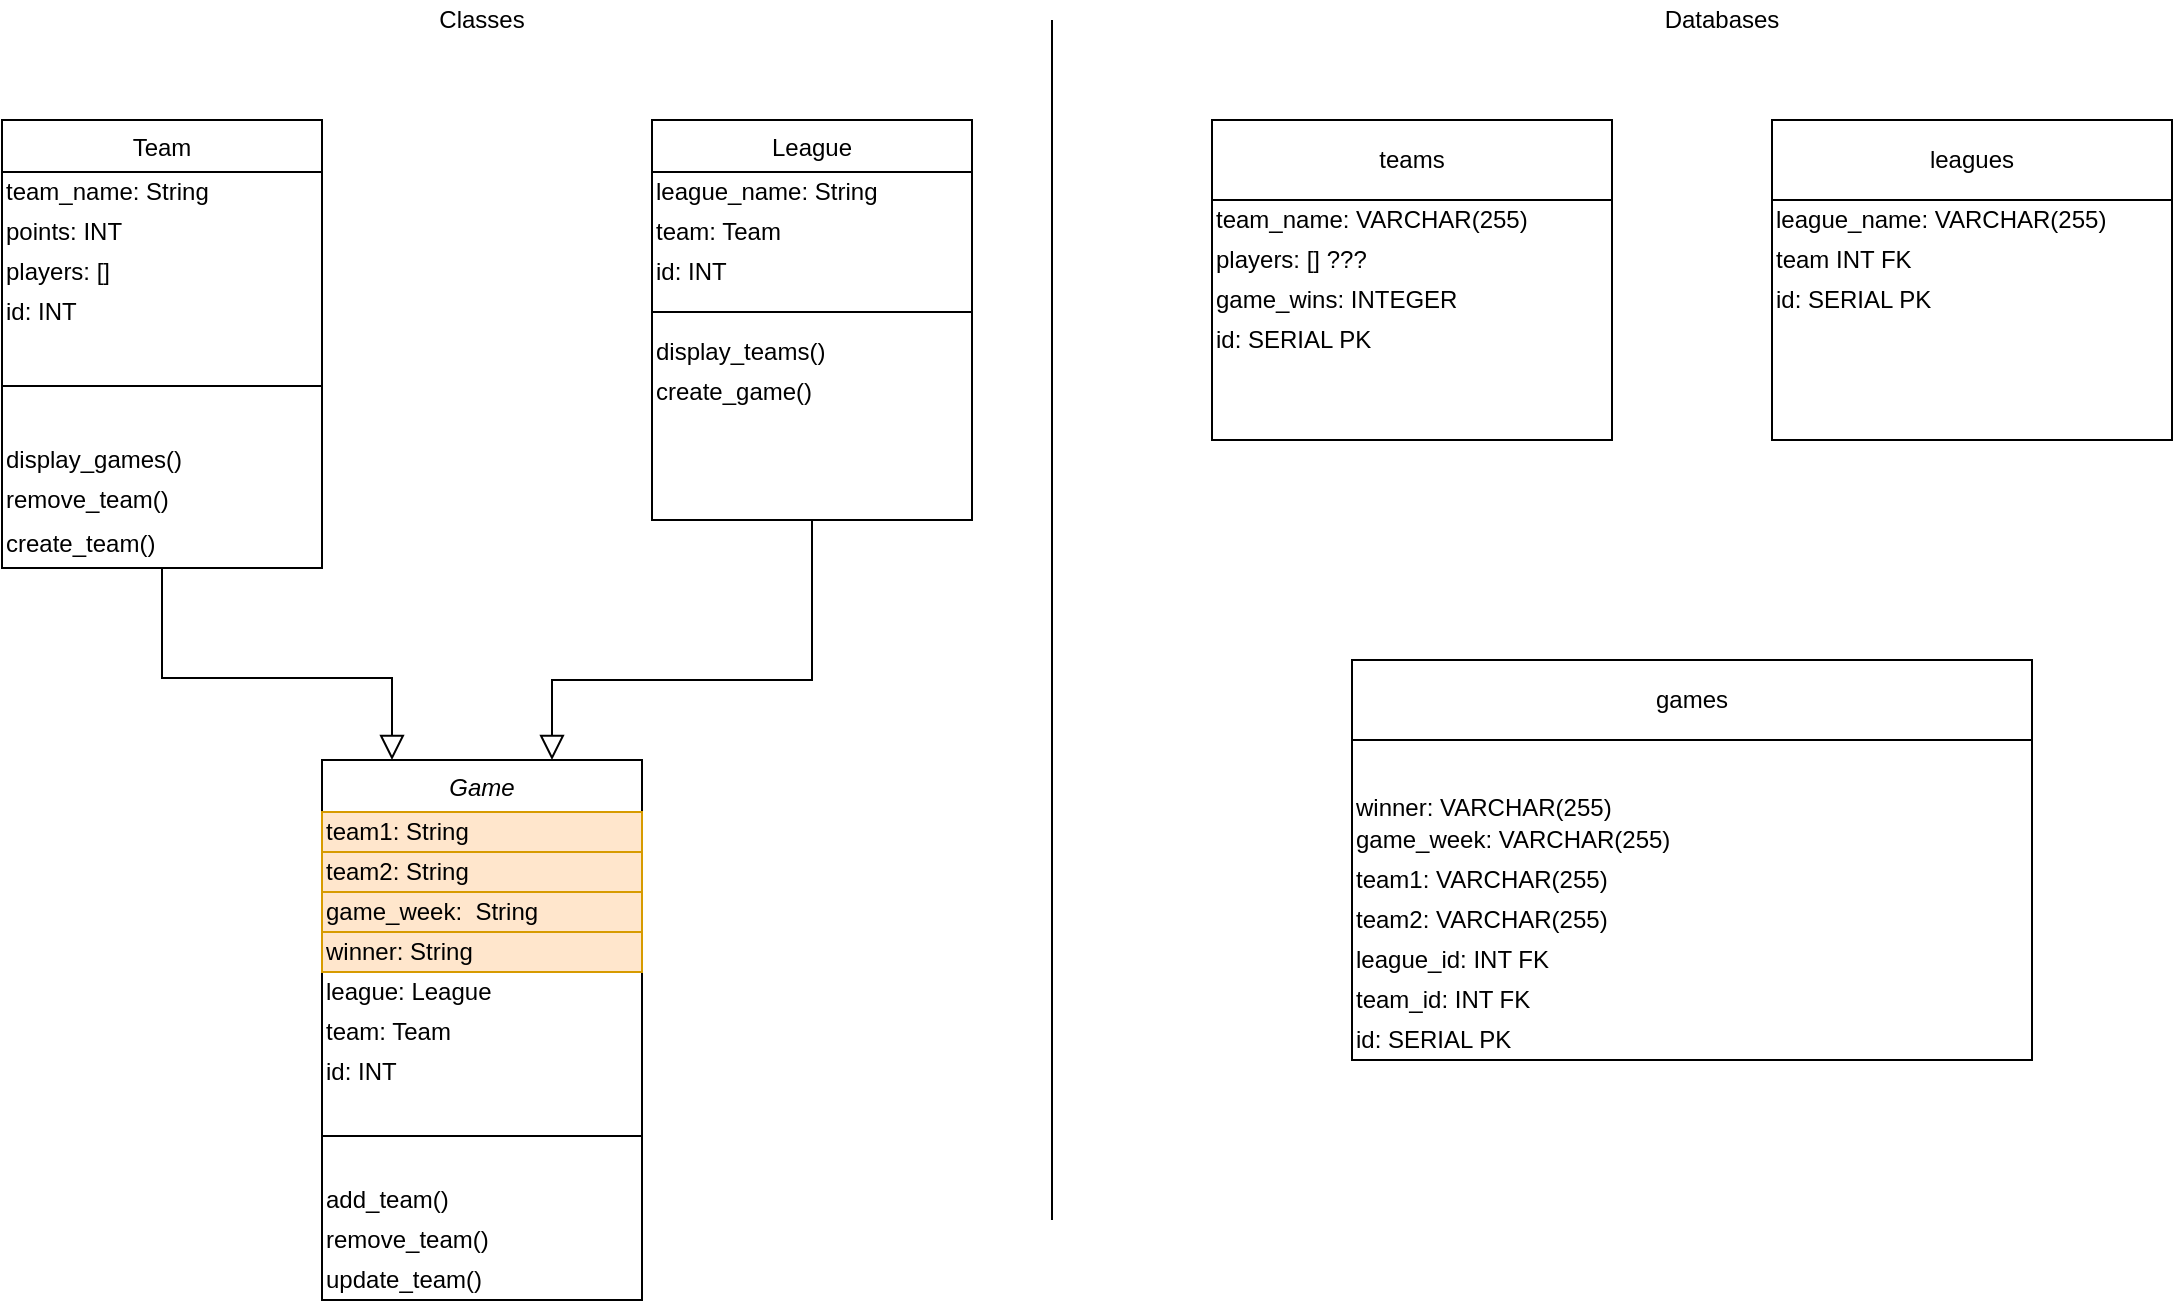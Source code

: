 <mxfile version="13.7.9" type="device"><diagram id="C5RBs43oDa-KdzZeNtuy" name="Page-1"><mxGraphModel dx="1113" dy="800" grid="1" gridSize="10" guides="1" tooltips="1" connect="1" arrows="1" fold="1" page="1" pageScale="1" pageWidth="1169" pageHeight="827" math="0" shadow="0"><root><mxCell id="WIyWlLk6GJQsqaUBKTNV-0"/><mxCell id="WIyWlLk6GJQsqaUBKTNV-1" parent="WIyWlLk6GJQsqaUBKTNV-0"/><mxCell id="zkfFHV4jXpPFQw0GAbJ--12" value="" style="endArrow=block;endSize=10;endFill=0;shadow=0;strokeWidth=1;rounded=0;edgeStyle=elbowEdgeStyle;elbow=vertical;" parent="WIyWlLk6GJQsqaUBKTNV-1" source="zkfFHV4jXpPFQw0GAbJ--6" target="zkfFHV4jXpPFQw0GAbJ--0" edge="1"><mxGeometry width="160" relative="1" as="geometry"><mxPoint x="195" y="-77" as="sourcePoint"/><mxPoint x="195" y="-77" as="targetPoint"/><Array as="points"><mxPoint x="230" y="359"/></Array></mxGeometry></mxCell><mxCell id="zkfFHV4jXpPFQw0GAbJ--16" value="" style="endArrow=block;endSize=10;endFill=0;shadow=0;strokeWidth=1;rounded=0;edgeStyle=elbowEdgeStyle;elbow=vertical;" parent="WIyWlLk6GJQsqaUBKTNV-1" source="zkfFHV4jXpPFQw0GAbJ--13" target="zkfFHV4jXpPFQw0GAbJ--0" edge="1"><mxGeometry width="160" relative="1" as="geometry"><mxPoint x="205" y="93" as="sourcePoint"/><mxPoint x="305" y="-9" as="targetPoint"/><Array as="points"><mxPoint x="310" y="360"/></Array></mxGeometry></mxCell><mxCell id="uyrOl6JC3aJBvTOo_luT-0" value="" style="endArrow=none;html=1;" parent="WIyWlLk6GJQsqaUBKTNV-1" edge="1"><mxGeometry width="50" height="50" relative="1" as="geometry"><mxPoint x="560" y="630" as="sourcePoint"/><mxPoint x="560" y="30" as="targetPoint"/></mxGeometry></mxCell><mxCell id="uyrOl6JC3aJBvTOo_luT-2" value="Classes" style="text;html=1;strokeColor=none;fillColor=none;align=center;verticalAlign=middle;whiteSpace=wrap;rounded=0;" parent="WIyWlLk6GJQsqaUBKTNV-1" vertex="1"><mxGeometry x="200" y="20" width="150" height="20" as="geometry"/></mxCell><mxCell id="uyrOl6JC3aJBvTOo_luT-3" value="Databases" style="text;html=1;strokeColor=none;fillColor=none;align=center;verticalAlign=middle;whiteSpace=wrap;rounded=0;" parent="WIyWlLk6GJQsqaUBKTNV-1" vertex="1"><mxGeometry x="840" y="20" width="110" height="20" as="geometry"/></mxCell><mxCell id="uyrOl6JC3aJBvTOo_luT-4" value="" style="rounded=0;whiteSpace=wrap;html=1;" parent="WIyWlLk6GJQsqaUBKTNV-1" vertex="1"><mxGeometry x="640" y="80" width="200" height="160" as="geometry"/></mxCell><mxCell id="uyrOl6JC3aJBvTOo_luT-5" value="" style="rounded=0;whiteSpace=wrap;html=1;" parent="WIyWlLk6GJQsqaUBKTNV-1" vertex="1"><mxGeometry x="920" y="80" width="200" height="160" as="geometry"/></mxCell><mxCell id="uyrOl6JC3aJBvTOo_luT-6" value="" style="rounded=0;whiteSpace=wrap;html=1;" parent="WIyWlLk6GJQsqaUBKTNV-1" vertex="1"><mxGeometry x="710" y="350" width="340" height="200" as="geometry"/></mxCell><mxCell id="uyrOl6JC3aJBvTOo_luT-7" value="" style="endArrow=none;html=1;entryX=1;entryY=0.25;entryDx=0;entryDy=0;exitX=0;exitY=0.25;exitDx=0;exitDy=0;" parent="WIyWlLk6GJQsqaUBKTNV-1" source="uyrOl6JC3aJBvTOo_luT-4" target="uyrOl6JC3aJBvTOo_luT-4" edge="1"><mxGeometry width="50" height="50" relative="1" as="geometry"><mxPoint x="400" y="310" as="sourcePoint"/><mxPoint x="450" y="260" as="targetPoint"/></mxGeometry></mxCell><mxCell id="uyrOl6JC3aJBvTOo_luT-8" value="" style="endArrow=none;html=1;entryX=1;entryY=0.25;entryDx=0;entryDy=0;exitX=0;exitY=0.25;exitDx=0;exitDy=0;" parent="WIyWlLk6GJQsqaUBKTNV-1" source="uyrOl6JC3aJBvTOo_luT-5" target="uyrOl6JC3aJBvTOo_luT-5" edge="1"><mxGeometry width="50" height="50" relative="1" as="geometry"><mxPoint x="400" y="310" as="sourcePoint"/><mxPoint x="450" y="260" as="targetPoint"/></mxGeometry></mxCell><mxCell id="uyrOl6JC3aJBvTOo_luT-11" value="teams" style="text;html=1;strokeColor=none;fillColor=none;align=center;verticalAlign=middle;whiteSpace=wrap;rounded=0;" parent="WIyWlLk6GJQsqaUBKTNV-1" vertex="1"><mxGeometry x="640" y="80" width="200" height="40" as="geometry"/></mxCell><mxCell id="uyrOl6JC3aJBvTOo_luT-12" value="games" style="text;html=1;strokeColor=none;fillColor=none;align=center;verticalAlign=middle;whiteSpace=wrap;rounded=0;" parent="WIyWlLk6GJQsqaUBKTNV-1" vertex="1"><mxGeometry x="710" y="350" width="340" height="40" as="geometry"/></mxCell><mxCell id="uyrOl6JC3aJBvTOo_luT-13" value="leagues" style="text;html=1;strokeColor=none;fillColor=none;align=center;verticalAlign=middle;whiteSpace=wrap;rounded=0;" parent="WIyWlLk6GJQsqaUBKTNV-1" vertex="1"><mxGeometry x="920" y="80" width="200" height="40" as="geometry"/></mxCell><mxCell id="zkfFHV4jXpPFQw0GAbJ--6" value="Team" style="swimlane;fontStyle=0;align=center;verticalAlign=top;childLayout=stackLayout;horizontal=1;startSize=26;horizontalStack=0;resizeParent=1;resizeLast=0;collapsible=1;marginBottom=0;rounded=0;shadow=0;strokeWidth=1;" parent="WIyWlLk6GJQsqaUBKTNV-1" vertex="1"><mxGeometry x="35" y="80" width="160" height="224" as="geometry"><mxRectangle x="130" y="380" width="160" height="26" as="alternateBounds"/></mxGeometry></mxCell><mxCell id="DFy3g-DkhLJkkt__Lro6-4" value="team_name: String" style="text;html=1;strokeColor=none;fillColor=none;align=left;verticalAlign=middle;whiteSpace=wrap;rounded=0;" parent="zkfFHV4jXpPFQw0GAbJ--6" vertex="1"><mxGeometry y="26" width="160" height="20" as="geometry"/></mxCell><mxCell id="5eMa5YOiXIp5N2IRgjDv-0" value="points: INT" style="text;html=1;strokeColor=none;fillColor=none;align=left;verticalAlign=middle;whiteSpace=wrap;rounded=0;" vertex="1" parent="zkfFHV4jXpPFQw0GAbJ--6"><mxGeometry y="46" width="160" height="20" as="geometry"/></mxCell><mxCell id="DFy3g-DkhLJkkt__Lro6-14" value="players: []" style="text;html=1;strokeColor=none;fillColor=none;align=left;verticalAlign=middle;whiteSpace=wrap;rounded=0;" parent="zkfFHV4jXpPFQw0GAbJ--6" vertex="1"><mxGeometry y="66" width="160" height="20" as="geometry"/></mxCell><mxCell id="DFy3g-DkhLJkkt__Lro6-13" value="id: INT" style="text;html=1;strokeColor=none;fillColor=none;align=left;verticalAlign=middle;whiteSpace=wrap;rounded=0;" parent="zkfFHV4jXpPFQw0GAbJ--6" vertex="1"><mxGeometry y="86" width="160" height="20" as="geometry"/></mxCell><mxCell id="zkfFHV4jXpPFQw0GAbJ--9" value="" style="line;html=1;strokeWidth=1;align=left;verticalAlign=middle;spacingTop=-1;spacingLeft=3;spacingRight=3;rotatable=0;labelPosition=right;points=[];portConstraint=eastwest;" parent="zkfFHV4jXpPFQw0GAbJ--6" vertex="1"><mxGeometry y="106" width="160" height="54" as="geometry"/></mxCell><mxCell id="5nBagAm6ukxaj6HuRCPi-6" value="display_games()" style="text;html=1;strokeColor=none;fillColor=none;align=left;verticalAlign=middle;whiteSpace=wrap;rounded=0;" parent="zkfFHV4jXpPFQw0GAbJ--6" vertex="1"><mxGeometry y="160" width="160" height="20" as="geometry"/></mxCell><mxCell id="DFy3g-DkhLJkkt__Lro6-15" value="remove_team()" style="text;html=1;strokeColor=none;fillColor=none;align=left;verticalAlign=middle;whiteSpace=wrap;rounded=0;" parent="zkfFHV4jXpPFQw0GAbJ--6" vertex="1"><mxGeometry y="180" width="160" height="20" as="geometry"/></mxCell><mxCell id="DFy3g-DkhLJkkt__Lro6-16" value="create_team()" style="text;html=1;strokeColor=none;fillColor=none;align=left;verticalAlign=middle;whiteSpace=wrap;rounded=0;" parent="zkfFHV4jXpPFQw0GAbJ--6" vertex="1"><mxGeometry y="200" width="160" height="24" as="geometry"/></mxCell><mxCell id="zkfFHV4jXpPFQw0GAbJ--0" value="Game" style="swimlane;fontStyle=2;align=center;verticalAlign=top;childLayout=stackLayout;horizontal=1;startSize=26;horizontalStack=0;resizeParent=1;resizeLast=0;collapsible=1;marginBottom=0;rounded=0;shadow=0;strokeWidth=1;" parent="WIyWlLk6GJQsqaUBKTNV-1" vertex="1"><mxGeometry x="195" y="400" width="160" height="270" as="geometry"><mxRectangle x="230" y="140" width="160" height="26" as="alternateBounds"/></mxGeometry></mxCell><mxCell id="DFy3g-DkhLJkkt__Lro6-19" value="team1: String" style="text;html=1;strokeColor=#d79b00;fillColor=#ffe6cc;align=left;verticalAlign=middle;whiteSpace=wrap;rounded=0;" parent="zkfFHV4jXpPFQw0GAbJ--0" vertex="1"><mxGeometry y="26" width="160" height="20" as="geometry"/></mxCell><mxCell id="DFy3g-DkhLJkkt__Lro6-8" value="team2: String" style="text;html=1;strokeColor=#d79b00;fillColor=#ffe6cc;align=left;verticalAlign=middle;whiteSpace=wrap;rounded=0;" parent="zkfFHV4jXpPFQw0GAbJ--0" vertex="1"><mxGeometry y="46" width="160" height="20" as="geometry"/></mxCell><mxCell id="DFy3g-DkhLJkkt__Lro6-10" value="game_week:&amp;nbsp; String" style="text;html=1;strokeColor=#d79b00;fillColor=#ffe6cc;align=left;verticalAlign=middle;whiteSpace=wrap;rounded=0;" parent="zkfFHV4jXpPFQw0GAbJ--0" vertex="1"><mxGeometry y="66" width="160" height="20" as="geometry"/></mxCell><mxCell id="5nBagAm6ukxaj6HuRCPi-7" value="winner: String" style="text;html=1;strokeColor=#d79b00;fillColor=#ffe6cc;align=left;verticalAlign=middle;whiteSpace=wrap;rounded=0;" parent="zkfFHV4jXpPFQw0GAbJ--0" vertex="1"><mxGeometry y="86" width="160" height="20" as="geometry"/></mxCell><mxCell id="DFy3g-DkhLJkkt__Lro6-6" value="league: League" style="text;html=1;strokeColor=none;fillColor=none;align=left;verticalAlign=middle;whiteSpace=wrap;rounded=0;" parent="zkfFHV4jXpPFQw0GAbJ--0" vertex="1"><mxGeometry y="106" width="160" height="20" as="geometry"/></mxCell><mxCell id="DFy3g-DkhLJkkt__Lro6-7" value="team: Team" style="text;html=1;strokeColor=none;fillColor=none;align=left;verticalAlign=middle;whiteSpace=wrap;rounded=0;" parent="zkfFHV4jXpPFQw0GAbJ--0" vertex="1"><mxGeometry y="126" width="160" height="20" as="geometry"/></mxCell><mxCell id="DFy3g-DkhLJkkt__Lro6-9" value="id: INT" style="text;html=1;strokeColor=none;fillColor=none;align=left;verticalAlign=middle;whiteSpace=wrap;rounded=0;" parent="zkfFHV4jXpPFQw0GAbJ--0" vertex="1"><mxGeometry y="146" width="160" height="20" as="geometry"/></mxCell><mxCell id="zkfFHV4jXpPFQw0GAbJ--4" value="" style="line;html=1;strokeWidth=1;align=left;verticalAlign=middle;spacingTop=-1;spacingLeft=3;spacingRight=3;rotatable=0;labelPosition=right;points=[];portConstraint=eastwest;" parent="zkfFHV4jXpPFQw0GAbJ--0" vertex="1"><mxGeometry y="166" width="160" height="44" as="geometry"/></mxCell><mxCell id="DFy3g-DkhLJkkt__Lro6-11" value="add_team()" style="text;html=1;strokeColor=none;fillColor=none;align=left;verticalAlign=middle;whiteSpace=wrap;rounded=0;" parent="zkfFHV4jXpPFQw0GAbJ--0" vertex="1"><mxGeometry y="210" width="160" height="20" as="geometry"/></mxCell><mxCell id="DFy3g-DkhLJkkt__Lro6-12" value="remove_team()" style="text;html=1;strokeColor=none;fillColor=none;align=left;verticalAlign=middle;whiteSpace=wrap;rounded=0;" parent="zkfFHV4jXpPFQw0GAbJ--0" vertex="1"><mxGeometry y="230" width="160" height="20" as="geometry"/></mxCell><mxCell id="5nBagAm6ukxaj6HuRCPi-3" value="update_team()" style="text;html=1;strokeColor=none;fillColor=none;align=left;verticalAlign=middle;whiteSpace=wrap;rounded=0;" parent="zkfFHV4jXpPFQw0GAbJ--0" vertex="1"><mxGeometry y="250" width="160" height="20" as="geometry"/></mxCell><mxCell id="59Xm5ghBvC9s5oEC28B8-0" value="team_name: VARCHAR(255)" style="text;html=1;strokeColor=none;fillColor=none;align=left;verticalAlign=middle;whiteSpace=wrap;rounded=0;" parent="WIyWlLk6GJQsqaUBKTNV-1" vertex="1"><mxGeometry x="640" y="120" width="200" height="20" as="geometry"/></mxCell><mxCell id="59Xm5ghBvC9s5oEC28B8-1" value="id: SERIAL PK" style="text;html=1;strokeColor=none;fillColor=none;align=left;verticalAlign=middle;whiteSpace=wrap;rounded=0;" parent="WIyWlLk6GJQsqaUBKTNV-1" vertex="1"><mxGeometry x="640" y="180" width="200" height="20" as="geometry"/></mxCell><mxCell id="59Xm5ghBvC9s5oEC28B8-2" value="players: [] ???" style="text;html=1;strokeColor=none;fillColor=none;align=left;verticalAlign=middle;whiteSpace=wrap;rounded=0;" parent="WIyWlLk6GJQsqaUBKTNV-1" vertex="1"><mxGeometry x="640" y="140" width="200" height="20" as="geometry"/></mxCell><mxCell id="59Xm5ghBvC9s5oEC28B8-3" value="league_name: VARCHAR(255)" style="text;html=1;strokeColor=none;fillColor=none;align=left;verticalAlign=middle;whiteSpace=wrap;rounded=0;" parent="WIyWlLk6GJQsqaUBKTNV-1" vertex="1"><mxGeometry x="920" y="120" width="200" height="20" as="geometry"/></mxCell><mxCell id="59Xm5ghBvC9s5oEC28B8-4" value="id: SERIAL PK" style="text;html=1;strokeColor=none;fillColor=none;align=left;verticalAlign=middle;whiteSpace=wrap;rounded=0;" parent="WIyWlLk6GJQsqaUBKTNV-1" vertex="1"><mxGeometry x="920" y="160" width="200" height="20" as="geometry"/></mxCell><mxCell id="59Xm5ghBvC9s5oEC28B8-5" value="team_id: INT FK" style="text;html=1;strokeColor=none;fillColor=none;align=left;verticalAlign=middle;whiteSpace=wrap;rounded=0;" parent="WIyWlLk6GJQsqaUBKTNV-1" vertex="1"><mxGeometry x="710" y="510" width="340" height="20" as="geometry"/></mxCell><mxCell id="59Xm5ghBvC9s5oEC28B8-6" value="game_week: VARCHAR(255)" style="text;html=1;strokeColor=none;fillColor=none;align=left;verticalAlign=middle;whiteSpace=wrap;rounded=0;" parent="WIyWlLk6GJQsqaUBKTNV-1" vertex="1"><mxGeometry x="710" y="430" width="340" height="20" as="geometry"/></mxCell><mxCell id="59Xm5ghBvC9s5oEC28B8-7" value="id: SERIAL PK" style="text;html=1;strokeColor=none;fillColor=none;align=left;verticalAlign=middle;whiteSpace=wrap;rounded=0;" parent="WIyWlLk6GJQsqaUBKTNV-1" vertex="1"><mxGeometry x="710" y="530" width="340" height="20" as="geometry"/></mxCell><mxCell id="59Xm5ghBvC9s5oEC28B8-12" value="team1: VARCHAR(255)" style="text;html=1;strokeColor=none;fillColor=none;align=left;verticalAlign=middle;whiteSpace=wrap;rounded=0;" parent="WIyWlLk6GJQsqaUBKTNV-1" vertex="1"><mxGeometry x="710" y="450" width="340" height="20" as="geometry"/></mxCell><mxCell id="59Xm5ghBvC9s5oEC28B8-13" value="team2: VARCHAR(255)" style="text;html=1;strokeColor=none;fillColor=none;align=left;verticalAlign=middle;whiteSpace=wrap;rounded=0;" parent="WIyWlLk6GJQsqaUBKTNV-1" vertex="1"><mxGeometry x="710" y="470" width="340" height="20" as="geometry"/></mxCell><mxCell id="zkfFHV4jXpPFQw0GAbJ--13" value="League" style="swimlane;fontStyle=0;align=center;verticalAlign=top;childLayout=stackLayout;horizontal=1;startSize=26;horizontalStack=0;resizeParent=1;resizeLast=0;collapsible=1;marginBottom=0;rounded=0;shadow=0;strokeWidth=1;" parent="WIyWlLk6GJQsqaUBKTNV-1" vertex="1"><mxGeometry x="360" y="80" width="160" height="200" as="geometry"><mxRectangle x="340" y="380" width="170" height="26" as="alternateBounds"/></mxGeometry></mxCell><mxCell id="DFy3g-DkhLJkkt__Lro6-18" value="league_name: String" style="text;html=1;strokeColor=none;fillColor=none;align=left;verticalAlign=middle;whiteSpace=wrap;rounded=0;" parent="zkfFHV4jXpPFQw0GAbJ--13" vertex="1"><mxGeometry y="26" width="160" height="20" as="geometry"/></mxCell><mxCell id="5nBagAm6ukxaj6HuRCPi-0" value="team: Team" style="text;html=1;strokeColor=none;fillColor=none;align=left;verticalAlign=middle;whiteSpace=wrap;rounded=0;" parent="zkfFHV4jXpPFQw0GAbJ--13" vertex="1"><mxGeometry y="46" width="160" height="20" as="geometry"/></mxCell><mxCell id="DFy3g-DkhLJkkt__Lro6-5" value="id: INT" style="text;html=1;strokeColor=none;fillColor=none;align=left;verticalAlign=middle;whiteSpace=wrap;rounded=0;" parent="zkfFHV4jXpPFQw0GAbJ--13" vertex="1"><mxGeometry y="66" width="160" height="20" as="geometry"/></mxCell><mxCell id="zkfFHV4jXpPFQw0GAbJ--15" value="" style="line;html=1;strokeWidth=1;align=left;verticalAlign=middle;spacingTop=-1;spacingLeft=3;spacingRight=3;rotatable=0;labelPosition=right;points=[];portConstraint=eastwest;" parent="zkfFHV4jXpPFQw0GAbJ--13" vertex="1"><mxGeometry y="86" width="160" height="20" as="geometry"/></mxCell><mxCell id="5nBagAm6ukxaj6HuRCPi-5" value="display_teams()" style="text;html=1;strokeColor=none;fillColor=none;align=left;verticalAlign=middle;whiteSpace=wrap;rounded=0;" parent="zkfFHV4jXpPFQw0GAbJ--13" vertex="1"><mxGeometry y="106" width="160" height="20" as="geometry"/></mxCell><mxCell id="5nBagAm6ukxaj6HuRCPi-4" value="create_game()" style="text;html=1;strokeColor=none;fillColor=none;align=left;verticalAlign=middle;whiteSpace=wrap;rounded=0;" parent="zkfFHV4jXpPFQw0GAbJ--13" vertex="1"><mxGeometry y="126" width="160" height="20" as="geometry"/></mxCell><mxCell id="5nBagAm6ukxaj6HuRCPi-9" value="game_wins: INTEGER" style="text;html=1;strokeColor=none;fillColor=none;align=left;verticalAlign=middle;whiteSpace=wrap;rounded=0;" parent="WIyWlLk6GJQsqaUBKTNV-1" vertex="1"><mxGeometry x="640" y="160" width="200" height="20" as="geometry"/></mxCell><mxCell id="5nBagAm6ukxaj6HuRCPi-12" value="team INT FK" style="text;html=1;strokeColor=none;fillColor=none;align=left;verticalAlign=middle;whiteSpace=wrap;rounded=0;" parent="WIyWlLk6GJQsqaUBKTNV-1" vertex="1"><mxGeometry x="920" y="140" width="200" height="20" as="geometry"/></mxCell><mxCell id="5nBagAm6ukxaj6HuRCPi-13" value="league_id: INT FK" style="text;html=1;strokeColor=none;fillColor=none;align=left;verticalAlign=middle;whiteSpace=wrap;rounded=0;" parent="WIyWlLk6GJQsqaUBKTNV-1" vertex="1"><mxGeometry x="710" y="490" width="340" height="20" as="geometry"/></mxCell><mxCell id="5nBagAm6ukxaj6HuRCPi-15" value="" style="endArrow=none;html=1;exitX=0;exitY=1;exitDx=0;exitDy=0;entryX=1;entryY=1;entryDx=0;entryDy=0;" parent="WIyWlLk6GJQsqaUBKTNV-1" source="uyrOl6JC3aJBvTOo_luT-12" target="uyrOl6JC3aJBvTOo_luT-12" edge="1"><mxGeometry width="50" height="50" relative="1" as="geometry"><mxPoint x="700" y="330" as="sourcePoint"/><mxPoint x="750" y="280" as="targetPoint"/></mxGeometry></mxCell><mxCell id="5eMa5YOiXIp5N2IRgjDv-1" value="winner: VARCHAR(255)" style="text;html=1;strokeColor=none;fillColor=none;align=left;verticalAlign=middle;whiteSpace=wrap;rounded=0;" vertex="1" parent="WIyWlLk6GJQsqaUBKTNV-1"><mxGeometry x="710" y="414" width="340" height="20" as="geometry"/></mxCell></root></mxGraphModel></diagram></mxfile>